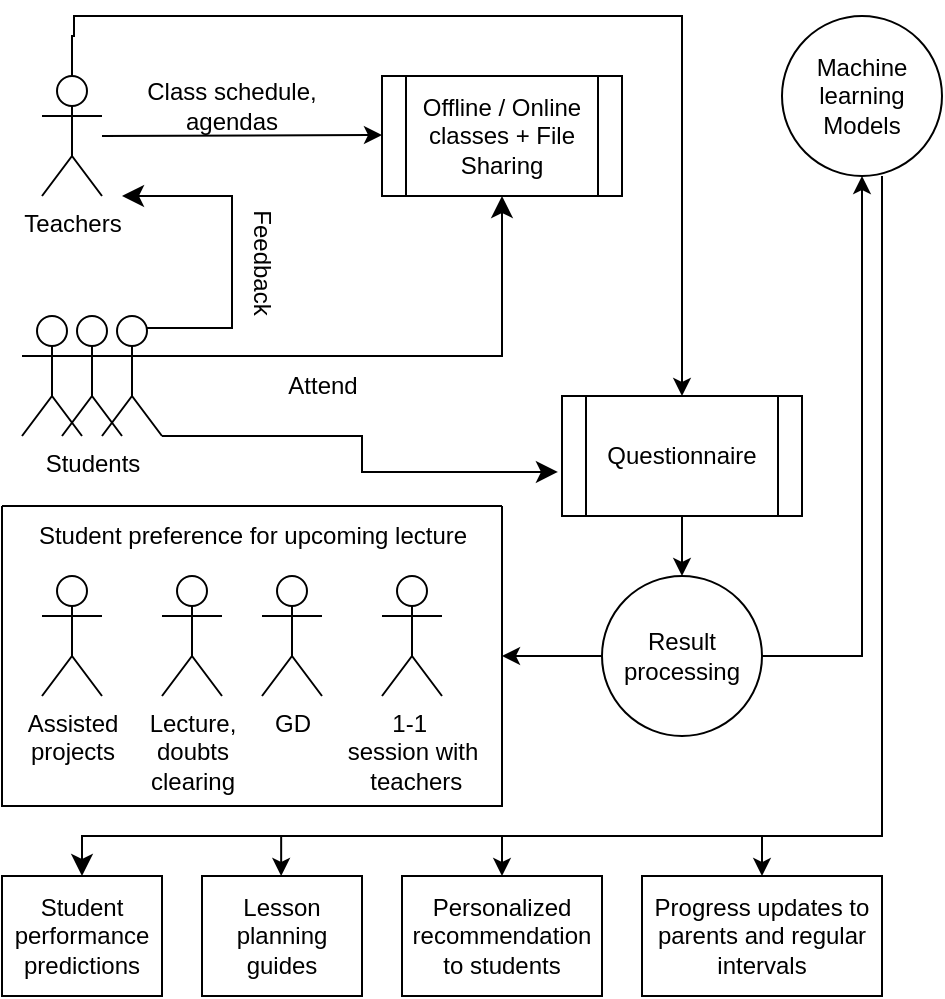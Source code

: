 <mxfile version="21.8.1" type="github">
  <diagram name="Page-1" id="IlUtkcIfddGkZiwR4iVP">
    <mxGraphModel dx="1780" dy="600" grid="1" gridSize="10" guides="1" tooltips="1" connect="1" arrows="1" fold="1" page="1" pageScale="1" pageWidth="850" pageHeight="1100" math="0" shadow="0">
      <root>
        <mxCell id="0" />
        <mxCell id="1" parent="0" />
        <mxCell id="JlPEXCTAJmNuak9wSZYg-26" value="" style="edgeStyle=orthogonalEdgeStyle;rounded=0;orthogonalLoop=1;jettySize=auto;html=1;" edge="1" parent="1" source="JlPEXCTAJmNuak9wSZYg-1">
          <mxGeometry relative="1" as="geometry">
            <mxPoint x="410" y="220" as="targetPoint" />
            <Array as="points">
              <mxPoint x="105" y="40" />
              <mxPoint x="106" y="40" />
              <mxPoint x="106" y="30" />
            </Array>
          </mxGeometry>
        </mxCell>
        <mxCell id="JlPEXCTAJmNuak9wSZYg-1" value="Teachers" style="shape=umlActor;verticalLabelPosition=bottom;verticalAlign=top;html=1;outlineConnect=0;" vertex="1" parent="1">
          <mxGeometry x="90" y="60" width="30" height="60" as="geometry" />
        </mxCell>
        <mxCell id="JlPEXCTAJmNuak9wSZYg-2" value="Offline / Online classes + File Sharing " style="shape=process;whiteSpace=wrap;html=1;backgroundOutline=1;" vertex="1" parent="1">
          <mxGeometry x="260" y="60" width="120" height="60" as="geometry" />
        </mxCell>
        <mxCell id="JlPEXCTAJmNuak9wSZYg-16" value="" style="edgeStyle=none;orthogonalLoop=1;jettySize=auto;html=1;rounded=0;" edge="1" parent="1" source="JlPEXCTAJmNuak9wSZYg-1">
          <mxGeometry width="100" relative="1" as="geometry">
            <mxPoint x="160" y="89.5" as="sourcePoint" />
            <mxPoint x="260" y="89.5" as="targetPoint" />
            <Array as="points" />
          </mxGeometry>
        </mxCell>
        <mxCell id="JlPEXCTAJmNuak9wSZYg-18" value="Class schedule, agendas" style="text;html=1;strokeColor=none;fillColor=none;align=center;verticalAlign=middle;whiteSpace=wrap;rounded=0;" vertex="1" parent="1">
          <mxGeometry x="130" y="60" width="110" height="30" as="geometry" />
        </mxCell>
        <mxCell id="JlPEXCTAJmNuak9wSZYg-19" value="" style="group" vertex="1" connectable="0" parent="1">
          <mxGeometry x="80" y="180" width="70" height="60" as="geometry" />
        </mxCell>
        <mxCell id="JlPEXCTAJmNuak9wSZYg-3" value="" style="shape=umlActor;verticalLabelPosition=bottom;verticalAlign=top;html=1;outlineConnect=0;" vertex="1" parent="JlPEXCTAJmNuak9wSZYg-19">
          <mxGeometry width="30" height="60" as="geometry" />
        </mxCell>
        <mxCell id="JlPEXCTAJmNuak9wSZYg-4" value="&lt;div&gt;Students&lt;/div&gt;&lt;div&gt;&lt;br&gt;&lt;/div&gt;" style="shape=umlActor;verticalLabelPosition=bottom;verticalAlign=top;html=1;outlineConnect=0;" vertex="1" parent="JlPEXCTAJmNuak9wSZYg-19">
          <mxGeometry x="20" width="30" height="60" as="geometry" />
        </mxCell>
        <mxCell id="JlPEXCTAJmNuak9wSZYg-5" value="" style="shape=umlActor;verticalLabelPosition=bottom;verticalAlign=top;html=1;outlineConnect=0;" vertex="1" parent="JlPEXCTAJmNuak9wSZYg-19">
          <mxGeometry x="40" width="30" height="60" as="geometry" />
        </mxCell>
        <mxCell id="JlPEXCTAJmNuak9wSZYg-20" value="" style="edgeStyle=segmentEdgeStyle;endArrow=classic;html=1;curved=0;rounded=0;endSize=8;startSize=8;sourcePerimeterSpacing=0;targetPerimeterSpacing=0;entryX=0.5;entryY=1;entryDx=0;entryDy=0;" edge="1" parent="1" target="JlPEXCTAJmNuak9wSZYg-2">
          <mxGeometry width="100" relative="1" as="geometry">
            <mxPoint x="150" y="200" as="sourcePoint" />
            <mxPoint x="370" y="200" as="targetPoint" />
            <Array as="points">
              <mxPoint x="320" y="200" />
            </Array>
          </mxGeometry>
        </mxCell>
        <mxCell id="JlPEXCTAJmNuak9wSZYg-21" value="Attend" style="text;html=1;align=center;verticalAlign=middle;resizable=0;points=[];autosize=1;strokeColor=none;fillColor=none;" vertex="1" parent="1">
          <mxGeometry x="200" y="200" width="60" height="30" as="geometry" />
        </mxCell>
        <mxCell id="JlPEXCTAJmNuak9wSZYg-22" value="" style="edgeStyle=segmentEdgeStyle;endArrow=classic;html=1;curved=0;rounded=0;endSize=8;startSize=8;sourcePerimeterSpacing=0;targetPerimeterSpacing=0;exitX=0.75;exitY=0.1;exitDx=0;exitDy=0;exitPerimeter=0;" edge="1" parent="1" source="JlPEXCTAJmNuak9wSZYg-5">
          <mxGeometry width="100" relative="1" as="geometry">
            <mxPoint x="184.5" y="130" as="sourcePoint" />
            <mxPoint x="130" y="120" as="targetPoint" />
            <Array as="points">
              <mxPoint x="185" y="186" />
              <mxPoint x="185" y="120" />
            </Array>
          </mxGeometry>
        </mxCell>
        <mxCell id="JlPEXCTAJmNuak9wSZYg-23" value="Feedback" style="text;html=1;align=center;verticalAlign=middle;resizable=0;points=[];autosize=1;strokeColor=none;fillColor=none;rotation=90;" vertex="1" parent="1">
          <mxGeometry x="160" y="138" width="80" height="30" as="geometry" />
        </mxCell>
        <mxCell id="JlPEXCTAJmNuak9wSZYg-29" style="edgeStyle=orthogonalEdgeStyle;rounded=0;orthogonalLoop=1;jettySize=auto;html=1;entryX=0.5;entryY=0;entryDx=0;entryDy=0;" edge="1" parent="1" source="JlPEXCTAJmNuak9wSZYg-24" target="JlPEXCTAJmNuak9wSZYg-28">
          <mxGeometry relative="1" as="geometry" />
        </mxCell>
        <mxCell id="JlPEXCTAJmNuak9wSZYg-24" value="Questionnaire" style="shape=process;whiteSpace=wrap;html=1;backgroundOutline=1;" vertex="1" parent="1">
          <mxGeometry x="350" y="220" width="120" height="60" as="geometry" />
        </mxCell>
        <mxCell id="JlPEXCTAJmNuak9wSZYg-27" value="" style="edgeStyle=segmentEdgeStyle;endArrow=classic;html=1;curved=0;rounded=0;endSize=8;startSize=8;sourcePerimeterSpacing=0;targetPerimeterSpacing=0;entryX=-0.017;entryY=0.633;entryDx=0;entryDy=0;entryPerimeter=0;" edge="1" parent="1" target="JlPEXCTAJmNuak9wSZYg-24">
          <mxGeometry width="100" relative="1" as="geometry">
            <mxPoint x="150" y="240" as="sourcePoint" />
            <mxPoint x="250" y="280" as="targetPoint" />
            <Array as="points">
              <mxPoint x="250" y="240" />
              <mxPoint x="250" y="258" />
            </Array>
          </mxGeometry>
        </mxCell>
        <mxCell id="JlPEXCTAJmNuak9wSZYg-42" value="" style="edgeStyle=orthogonalEdgeStyle;rounded=0;orthogonalLoop=1;jettySize=auto;html=1;entryX=1;entryY=0.5;entryDx=0;entryDy=0;" edge="1" parent="1" source="JlPEXCTAJmNuak9wSZYg-28" target="JlPEXCTAJmNuak9wSZYg-40">
          <mxGeometry relative="1" as="geometry" />
        </mxCell>
        <mxCell id="JlPEXCTAJmNuak9wSZYg-45" value="" style="edgeStyle=orthogonalEdgeStyle;rounded=0;orthogonalLoop=1;jettySize=auto;html=1;" edge="1" parent="1" source="JlPEXCTAJmNuak9wSZYg-28" target="JlPEXCTAJmNuak9wSZYg-44">
          <mxGeometry relative="1" as="geometry" />
        </mxCell>
        <mxCell id="JlPEXCTAJmNuak9wSZYg-28" value="Result processing" style="ellipse;whiteSpace=wrap;html=1;aspect=fixed;" vertex="1" parent="1">
          <mxGeometry x="370" y="310" width="80" height="80" as="geometry" />
        </mxCell>
        <mxCell id="JlPEXCTAJmNuak9wSZYg-30" value="Assisted &lt;br&gt;projects" style="shape=umlActor;verticalLabelPosition=bottom;verticalAlign=top;html=1;outlineConnect=0;" vertex="1" parent="1">
          <mxGeometry x="90" y="310" width="30" height="60" as="geometry" />
        </mxCell>
        <mxCell id="JlPEXCTAJmNuak9wSZYg-31" value="Lecture,&lt;br&gt;doubts &lt;br&gt;clearing" style="shape=umlActor;verticalLabelPosition=bottom;verticalAlign=top;html=1;outlineConnect=0;" vertex="1" parent="1">
          <mxGeometry x="150" y="310" width="30" height="60" as="geometry" />
        </mxCell>
        <mxCell id="JlPEXCTAJmNuak9wSZYg-32" value="GD" style="shape=umlActor;verticalLabelPosition=bottom;verticalAlign=top;html=1;outlineConnect=0;" vertex="1" parent="1">
          <mxGeometry x="200" y="310" width="30" height="60" as="geometry" />
        </mxCell>
        <mxCell id="JlPEXCTAJmNuak9wSZYg-33" value="&lt;div&gt;1-1&amp;nbsp;&lt;/div&gt;&lt;div&gt;session with&lt;/div&gt;&lt;div&gt;&amp;nbsp;teachers&lt;br&gt;&lt;/div&gt;" style="shape=umlActor;verticalLabelPosition=bottom;verticalAlign=top;html=1;outlineConnect=0;" vertex="1" parent="1">
          <mxGeometry x="260" y="310" width="30" height="60" as="geometry" />
        </mxCell>
        <mxCell id="JlPEXCTAJmNuak9wSZYg-40" value="" style="swimlane;startSize=0;" vertex="1" parent="1">
          <mxGeometry x="70" y="275" width="250" height="150" as="geometry" />
        </mxCell>
        <mxCell id="JlPEXCTAJmNuak9wSZYg-41" value="Student preference for upcoming lecture" style="text;html=1;align=center;verticalAlign=middle;resizable=0;points=[];autosize=1;strokeColor=none;fillColor=none;" vertex="1" parent="JlPEXCTAJmNuak9wSZYg-40">
          <mxGeometry x="5" width="240" height="30" as="geometry" />
        </mxCell>
        <mxCell id="JlPEXCTAJmNuak9wSZYg-44" value="Machine learning Models" style="ellipse;whiteSpace=wrap;html=1;" vertex="1" parent="1">
          <mxGeometry x="460" y="30" width="80" height="80" as="geometry" />
        </mxCell>
        <mxCell id="JlPEXCTAJmNuak9wSZYg-47" value="Student&lt;br&gt;performance predictions" style="rounded=0;whiteSpace=wrap;html=1;" vertex="1" parent="1">
          <mxGeometry x="70" y="460" width="80" height="60" as="geometry" />
        </mxCell>
        <mxCell id="JlPEXCTAJmNuak9wSZYg-48" value="Lesson planning guides" style="rounded=0;whiteSpace=wrap;html=1;" vertex="1" parent="1">
          <mxGeometry x="170" y="460" width="80" height="60" as="geometry" />
        </mxCell>
        <mxCell id="JlPEXCTAJmNuak9wSZYg-49" value="Personalized recommendation to students " style="rounded=0;whiteSpace=wrap;html=1;" vertex="1" parent="1">
          <mxGeometry x="270" y="460" width="100" height="60" as="geometry" />
        </mxCell>
        <mxCell id="JlPEXCTAJmNuak9wSZYg-50" value="Progress updates to parents and regular intervals" style="rounded=0;whiteSpace=wrap;html=1;" vertex="1" parent="1">
          <mxGeometry x="390" y="460" width="120" height="60" as="geometry" />
        </mxCell>
        <mxCell id="JlPEXCTAJmNuak9wSZYg-51" value="" style="edgeStyle=segmentEdgeStyle;endArrow=classic;html=1;curved=0;rounded=0;endSize=8;startSize=8;sourcePerimeterSpacing=0;targetPerimeterSpacing=0;entryX=0.5;entryY=0;entryDx=0;entryDy=0;" edge="1" parent="1" target="JlPEXCTAJmNuak9wSZYg-47">
          <mxGeometry width="100" relative="1" as="geometry">
            <mxPoint x="510" y="110" as="sourcePoint" />
            <mxPoint x="70" y="440" as="targetPoint" />
            <Array as="points">
              <mxPoint x="510" y="440" />
              <mxPoint x="110" y="440" />
            </Array>
          </mxGeometry>
        </mxCell>
        <mxCell id="JlPEXCTAJmNuak9wSZYg-56" value="" style="edgeStyle=none;orthogonalLoop=1;jettySize=auto;html=1;rounded=0;" edge="1" parent="1">
          <mxGeometry width="100" relative="1" as="geometry">
            <mxPoint x="209.58" y="440" as="sourcePoint" />
            <mxPoint x="209.58" y="460" as="targetPoint" />
            <Array as="points" />
          </mxGeometry>
        </mxCell>
        <mxCell id="JlPEXCTAJmNuak9wSZYg-57" value="" style="edgeStyle=none;orthogonalLoop=1;jettySize=auto;html=1;rounded=0;" edge="1" parent="1">
          <mxGeometry width="100" relative="1" as="geometry">
            <mxPoint x="320" y="440" as="sourcePoint" />
            <mxPoint x="320" y="460" as="targetPoint" />
            <Array as="points" />
          </mxGeometry>
        </mxCell>
        <mxCell id="JlPEXCTAJmNuak9wSZYg-58" value="" style="edgeStyle=none;orthogonalLoop=1;jettySize=auto;html=1;rounded=0;entryX=0.5;entryY=0;entryDx=0;entryDy=0;" edge="1" parent="1" target="JlPEXCTAJmNuak9wSZYg-50">
          <mxGeometry width="100" relative="1" as="geometry">
            <mxPoint x="450" y="440" as="sourcePoint" />
            <mxPoint x="550" y="480" as="targetPoint" />
            <Array as="points" />
          </mxGeometry>
        </mxCell>
      </root>
    </mxGraphModel>
  </diagram>
</mxfile>
